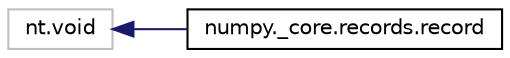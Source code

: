 digraph "Graphical Class Hierarchy"
{
 // LATEX_PDF_SIZE
  edge [fontname="Helvetica",fontsize="10",labelfontname="Helvetica",labelfontsize="10"];
  node [fontname="Helvetica",fontsize="10",shape=record];
  rankdir="LR";
  Node14684 [label="nt.void",height=0.2,width=0.4,color="grey75", fillcolor="white", style="filled",tooltip=" "];
  Node14684 -> Node0 [dir="back",color="midnightblue",fontsize="10",style="solid",fontname="Helvetica"];
  Node0 [label="numpy._core.records.record",height=0.2,width=0.4,color="black", fillcolor="white", style="filled",URL="$classnumpy_1_1__core_1_1records_1_1record.html",tooltip=" "];
}
